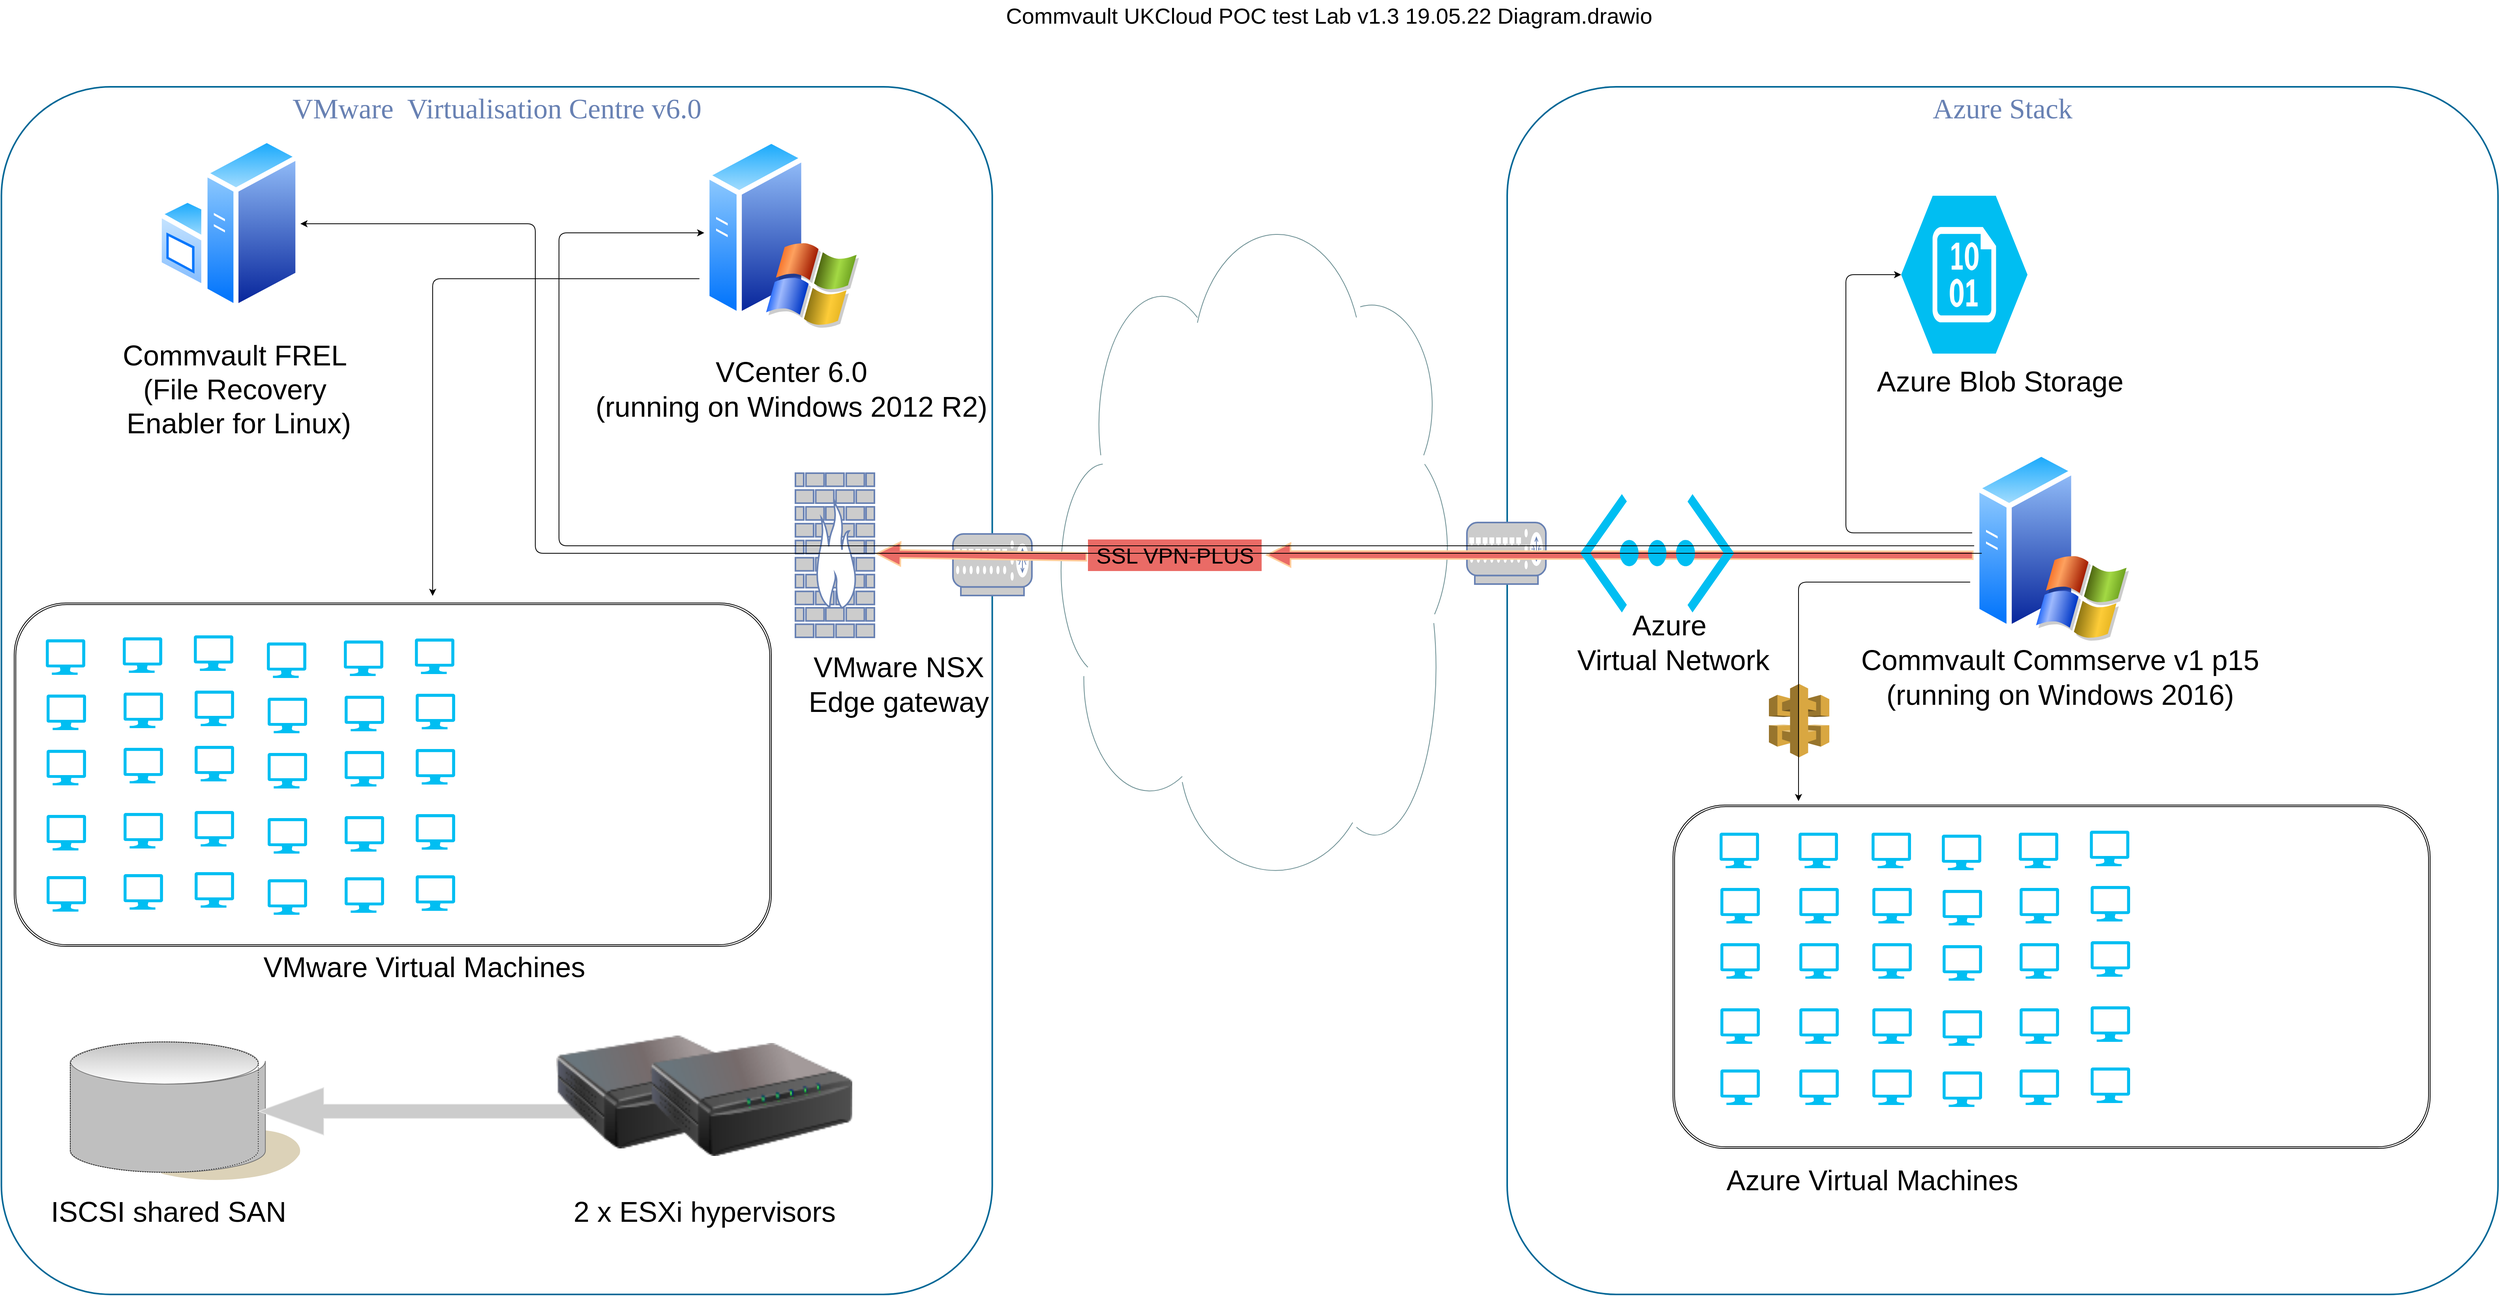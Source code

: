 <mxfile version="10.6.7" type="github"><diagram name="Page-1" id="bfe91b75-5d2c-26a0-9c1d-138518896778"><mxGraphModel dx="3980" dy="2010" grid="1" gridSize="10" guides="1" tooltips="1" connect="1" arrows="1" fold="1" page="1" pageScale="1" pageWidth="1100" pageHeight="850" background="#ffffff" math="0" shadow="0"><root><mxCell id="0"/><mxCell id="1" parent="0"/><mxCell id="DBTJwX6ibz4PtxUJpLTl-220" style="vsdxID=219;fillColor=none;gradientColor=none;strokeColor=none;labelBackgroundColor=none;rounded=0;html=1;whiteSpace=wrap;" vertex="1" parent="1"><mxGeometry x="1436" y="332" width="494" height="817" as="geometry"/></mxCell><mxCell id="DBTJwX6ibz4PtxUJpLTl-221" style="vsdxID=221;fillColor=#FFFFFF;gradientColor=none;shape=stencil(vVHLDsIgEPwajiQI6RfU+h8bu22JCGRB2/69kG1iazx58DazM/vIjjBtmiCi0CplCjecbZ8nYc5Ca+snJJsLEqYTph0C4Ujh4XvmEaqzont41gkL96naodXKrGF6YSfQtUi0OXXDVlqPfJNP6usotUhYbJIUMmQb/GGrAxpRljVycDBuc1hKM2LclX8/7H9nFfB+82Cd45T2+mcspcSRmu4F);strokeColor=none;strokeWidth=0;labelBackgroundColor=none;rounded=0;html=1;whiteSpace=wrap;" vertex="1" parent="DBTJwX6ibz4PtxUJpLTl-220"><mxGeometry x="167.864" width="211.029" height="324.562" as="geometry"/></mxCell><mxCell id="DBTJwX6ibz4PtxUJpLTl-222" style="vsdxID=222;fillColor=#FFFFFF;gradientColor=none;shape=stencil(vVHLDsIgEPwajiQI6RfU+h8bu22JCGRB2/69kG1iazx58DazM/vIjjBtmiCi0CplCjecbZ8nYc5Ca+snJJsLEqYTph0C4Ujh4XvmEaqzont41gkL96naodXKrGF6YSfQtUi0OXXDVlqPfJNP6usotUhYbJIUMmQb/GGrAxpRljVycDBuc1hKM2LclX8/7H9nFfB+82Cd45T2+mcspcSRmu4F);strokeColor=none;strokeWidth=0;labelBackgroundColor=none;rounded=0;html=1;whiteSpace=wrap;" vertex="1" parent="DBTJwX6ibz4PtxUJpLTl-220"><mxGeometry x="47.961" y="89.534" width="158.272" height="324.562" as="geometry"/></mxCell><mxCell id="DBTJwX6ibz4PtxUJpLTl-223" style="vsdxID=223;fillColor=#FFFFFF;gradientColor=none;shape=stencil(vVHLDsIgEPwajiQI6RfU+h8bu22JCGRB2/69kG1iazx58DazM/vIjjBtmiCi0CplCjecbZ8nYc5Ca+snJJsLEqYTph0C4Ujh4XvmEaqzont41gkL96naodXKrGF6YSfQtUi0OXXDVlqPfJNP6usotUhYbJIUMmQb/GGrAxpRljVycDBuc1hKM2LclX8/7H9nFfB+82Cd45T2+mcspcSRmu4F);strokeColor=none;strokeWidth=0;labelBackgroundColor=none;rounded=0;html=1;whiteSpace=wrap;" vertex="1" parent="DBTJwX6ibz4PtxUJpLTl-220"><mxGeometry y="290.986" width="105.515" height="257.411" as="geometry"/></mxCell><mxCell id="DBTJwX6ibz4PtxUJpLTl-224" style="vsdxID=224;fillColor=#FFFFFF;gradientColor=none;shape=stencil(vVHLDsIgEPwajiQI6RfU+h8bu22JCGRB2/69kG1iazx58DazM/vIjjBtmiCi0CplCjecbZ8nYc5Ca+snJJsLEqYTph0C4Ujh4XvmEaqzont41gkL96naodXKrGF6YSfQtUi0OXXDVlqPfJNP6usotUhYbJIUMmQb/GGrAxpRljVycDBuc1hKM2LclX8/7H9nFfB+82Cd45T2+mcspcSRmu4F);strokeColor=none;strokeWidth=0;labelBackgroundColor=none;rounded=0;html=1;whiteSpace=wrap;" vertex="1" parent="DBTJwX6ibz4PtxUJpLTl-220"><mxGeometry x="33.573" y="414.096" width="163.068" height="279.795" as="geometry"/></mxCell><mxCell id="DBTJwX6ibz4PtxUJpLTl-225" style="vsdxID=225;fillColor=#FFFFFF;gradientColor=none;shape=stencil(vVHLDsIgEPwajiQI6RfU+h8bu22JCGRB2/69kG1iazx58DazM/vIjjBtmiCi0CplCjecbZ8nYc5Ca+snJJsLEqYTph0C4Ujh4XvmEaqzont41gkL96naodXKrGF6YSfQtUi0OXXDVlqPfJNP6usotUhYbJIUMmQb/GGrAxpRljVycDBuc1hKM2LclX8/7H9nFfB+82Cd45T2+mcspcSRmu4F);strokeColor=none;strokeWidth=0;labelBackgroundColor=none;rounded=0;html=1;whiteSpace=wrap;" vertex="1" parent="DBTJwX6ibz4PtxUJpLTl-220"><mxGeometry x="153.476" y="458.863" width="244.602" height="335.753" as="geometry"/></mxCell><mxCell id="DBTJwX6ibz4PtxUJpLTl-226" style="vsdxID=227;fillColor=#FFFFFF;gradientColor=none;shape=stencil(vVHLDsIgEPwajiQI6RfU+h8bu22JCGRB2/69kG1iazx58DazM/vIjjBtmiCi0CplCjecbZ8nYc5Ca+snJJsLEqYTph0C4Ujh4XvmEaqzont41gkL96naodXKrGF6YSfQtUi0OXXDVlqPfJNP6usotUhYbJIUMmQb/GGrAxpRljVycDBuc1hKM2LclX8/7H9nFfB+82Cd45T2+mcspcSRmu4F);strokeColor=none;strokeWidth=0;labelBackgroundColor=none;rounded=0;html=1;whiteSpace=wrap;" vertex="1" parent="DBTJwX6ibz4PtxUJpLTl-220"><mxGeometry x="311.748" y="100.726" width="153.476" height="257.411" as="geometry"/></mxCell><mxCell id="DBTJwX6ibz4PtxUJpLTl-227" style="vsdxID=228;fillColor=#FFFFFF;gradientColor=none;shape=stencil(vVHLDsIgEPwajiQI6RfU+h8bu22JCGRB2/69kG1iazx58DazM/vIjjBtmiCi0CplCjecbZ8nYc5Ca+snJJsLEqYTph0C4Ujh4XvmEaqzont41gkL96naodXKrGF6YSfQtUi0OXXDVlqPfJNP6usotUhYbJIUMmQb/GGrAxpRljVycDBuc1hKM2LclX8/7H9nFfB+82Cd45T2+mcspcSRmu4F);strokeColor=none;strokeWidth=0;labelBackgroundColor=none;rounded=0;html=1;whiteSpace=wrap;" vertex="1" parent="DBTJwX6ibz4PtxUJpLTl-220"><mxGeometry x="335.728" y="268.603" width="153.476" height="257.411" as="geometry"/></mxCell><mxCell id="DBTJwX6ibz4PtxUJpLTl-228" style="vsdxID=229;fillColor=#FFFFFF;gradientColor=none;shape=stencil(vVHLDsIgEPwajiQI6RfU+h8bu22JCGRB2/69kG1iazx58DazM/vIjjBtmiCi0CplCjecbZ8nYc5Ca+snJJsLEqYTph0C4Ujh4XvmEaqzont41gkL96naodXKrGF6YSfQtUi0OXXDVlqPfJNP6usotUhYbJIUMmQb/GGrAxpRljVycDBuc1hKM2LclX8/7H9nFfB+82Cd45T2+mcspcSRmu4F);strokeColor=none;strokeWidth=0;labelBackgroundColor=none;rounded=0;html=1;whiteSpace=wrap;" vertex="1" parent="DBTJwX6ibz4PtxUJpLTl-220"><mxGeometry x="321.34" y="324.562" width="153.476" height="425.288" as="geometry"/></mxCell><mxCell id="DBTJwX6ibz4PtxUJpLTl-229" value="" style="verticalAlign=middle;align=center;vsdxID=230;fillColor=#FFFFFF;gradientColor=none;shape=stencil(vVHLDsIgEPwajiQI6RfU+h8bu22JCGRB2/69kG1iazx58DazM/vIjjBtmiCi0CplCjecbZ8nYc5Ca+snJJsLEqYTph0C4Ujh4XvmEaqzont41gkL96naodXKrGF6YSfQtUi0OXXDVlqPfJNP6usotUhYbJIUMmQb/GGrAxpRljVycDBuc1hKM2LclX8/7H9nFfB+82Cd45T2+mcspcSRmu4F);strokeColor=none;strokeWidth=0;labelBackgroundColor=none;rounded=0;html=1;whiteSpace=wrap;" vertex="1" parent="DBTJwX6ibz4PtxUJpLTl-220"><mxGeometry x="86.33" y="190.26" width="316.544" height="425.288" as="geometry"/></mxCell><mxCell id="DBTJwX6ibz4PtxUJpLTl-230" style="vsdxID=231;fillColor=#FFFFFF;gradientColor=none;shape=stencil(hVFLDsIgED0NSwhCSuq66j2IpS0RoRnQ1tsLIrGtJu7ezPuQeSDe+EGOCjHqA7iLmnQbBsQPiDFtBwU6RIT4EfGmc6B6cDfb5nmUSZnQ1d1Twpx9FSW8Ti5GH3mzo/Q1n7LcaLuQF7KIRUWEWMolnCMLJZ2RmmcDbOJL4iZvT2rx5rGctcfgggza2ZXaSOgVjm/hzsh+RflJqfFr/fOYv7dH8Omt08bk2pf8tue4yn/Ej08=);strokeColor=none;strokeWidth=0;labelBackgroundColor=none;rounded=0;html=1;whiteSpace=wrap;" vertex="1" parent="DBTJwX6ibz4PtxUJpLTl-220"><mxGeometry x="172.66" width="201.437" height="156.685" as="geometry"/></mxCell><mxCell id="DBTJwX6ibz4PtxUJpLTl-231" style="vsdxID=232;fillColor=none;gradientColor=none;shape=stencil(ZVDbDoIwDP2aPY6MFRN5Rv2PRQosIiPdFPx7N7uo6NvpubTbEdD4wcwotPKB3AUX24ZBwEFobacByYaIBBwFNJ0j7Mndppbn2SRnQld3TxtWzpVKpYxWD55rKOr6xZzYbugcVcr2nS72wAHKibKCoqyYy67tyveJVZrVekkumGDdtPGOhnqU8ZjsRtNvJL8gzn90fl4En69xK9/abw2R4grh+AQ=);strokeColor=#6c8f93;labelBackgroundColor=none;rounded=0;html=1;whiteSpace=wrap;" vertex="1" parent="DBTJwX6ibz4PtxUJpLTl-220"><mxGeometry x="172.66" width="201.437" height="111.918" as="geometry"/></mxCell><mxCell id="DBTJwX6ibz4PtxUJpLTl-232" style="vsdxID=233;fillColor=#FFFFFF;gradientColor=none;shape=stencil(jVHLEsIgEPsajjAUUHuv9T8YS1tGhM6Ctv69ID5a68HbkmyS2YB45Xs5KMSoD+BOatRN6BHfI8a07RXoECfEa8Sr1oHqwF1sk9+DTJtpOrtrcpiybiuIEEnF6C0jJSW78oEcssBoOxMUlC7WC05EMV+XcIwsrP1hFfD2JOVmafoKmbCctMfgggza2cw+OSOhUzjG4dbIbkH5UalhBf+8548C4vCpr9XG5Pbn/HfdEcpfxes7);strokeColor=none;strokeWidth=0;labelBackgroundColor=none;rounded=0;html=1;whiteSpace=wrap;" vertex="1" parent="DBTJwX6ibz4PtxUJpLTl-220"><mxGeometry x="47.961" y="78.342" width="124.699" height="201.452" as="geometry"/></mxCell><mxCell id="DBTJwX6ibz4PtxUJpLTl-233" style="vsdxID=234;fillColor=none;gradientColor=none;shape=stencil(ZVDbEoIgEP0aHmEQqHw3/Q8mUZlMnIXS/j5occp6O3suu3CIrPygZ0ME9wHc1Sy2DQORZyKEnQYDNkREZE1k1TkwPbj71OI86+RM6OYeacOKuYLzlBH8mWfJVPFmGrRruEQVsv2omFIYgJwoOTuVSG07WXnYL92OrFSv1lNwQQfrJlSzNmroDY3naDfqfif5xZj5j84PjODzOezlW/stIlJYoqxf);strokeColor=#6c8f93;labelBackgroundColor=none;rounded=0;html=1;whiteSpace=wrap;" vertex="1" parent="DBTJwX6ibz4PtxUJpLTl-220"><mxGeometry x="47.961" y="78.342" width="124.699" height="201.452" as="geometry"/></mxCell><mxCell id="DBTJwX6ibz4PtxUJpLTl-234" style="vsdxID=235;fillColor=#FFFFFF;gradientColor=none;shape=stencil(hZHRDoMgDEW/hkcIg0Tds3P/QSYqGQNT2XR/P0hNhrpkb+Xe09u0EFlPgxo1EXwK4O96Nm0YiLwQIYwbNJgQKyIbIuvOg+7BP12L71ElMlUP/0oJC/YVJeMidQn+RkUwicIVeWtcxvM9znNWwS06cMyGlT6XrKhQWqET55u8qmSyWAmqFjNR8EEF410+j1sFvaZxHu2s6jfWNGs9HuSf2/zfPhbf03XGWrx87u9PHSX8Jtl8AA==);strokeColor=none;strokeWidth=0;labelBackgroundColor=none;rounded=0;html=1;whiteSpace=wrap;" vertex="1" parent="DBTJwX6ibz4PtxUJpLTl-220"><mxGeometry x="28.777" y="559.589" width="124.699" height="145.493" as="geometry"/></mxCell><mxCell id="DBTJwX6ibz4PtxUJpLTl-235" style="vsdxID=236;fillColor=none;gradientColor=none;shape=stencil(ZZDREoIgEEW/hkccghm0Z7P/2MlVmUychdL+PgimtN527z27C5ep2g0wI5PCebJXXEzrB6ZOTEozDUjGh4qphqm6s4Q92fvUpn6GSMbqZh9xw5rmRCFkHJLimYV3d04s0CU4lFldfmDK9LEsdJWkDB2E2O2rykLpTHBYjeNkPXhjp+09MQL1yMM93o3Q7yy3IM5/cn5hKL5fS6lsvd8YgpQiVM0L);strokeColor=#6c8f93;labelBackgroundColor=none;rounded=0;html=1;whiteSpace=wrap;" vertex="1" parent="DBTJwX6ibz4PtxUJpLTl-220"><mxGeometry x="28.777" y="559.589" width="124.699" height="145.493" as="geometry"/></mxCell><mxCell id="DBTJwX6ibz4PtxUJpLTl-236" style="vsdxID=237;fillColor=#FFFFFF;gradientColor=none;shape=stencil(hZFBDsIgEEVPwxJCQUld13oPYmlLRGgGtPX2UrGxVBN3w/9v/mQGxCvfy0EhRn0Ad1GjbkKP+BExpm2vQIdYIV4jXrUOVAfuZpv0HuRMztXV3eeEKfUVeyIOcxejj6QIQdhLOCXeaLviy5IUZcYXlK5xCefowYLvCE80bOOXRJqnkUK8bSwn7TG4IIN2NoONhE7hOAq3RnaZ5Uelhi/55y7/d4/F53CtNibdfe1vDx2l9Em8fgI=);strokeColor=none;strokeWidth=0;labelBackgroundColor=none;rounded=0;html=1;whiteSpace=wrap;" vertex="1" parent="DBTJwX6ibz4PtxUJpLTl-220"><mxGeometry x="378.893" y="89.534" width="91.126" height="190.26" as="geometry"/></mxCell><mxCell id="DBTJwX6ibz4PtxUJpLTl-237" style="vsdxID=238;fillColor=none;gradientColor=none;shape=stencil(ZZDRDsIgDEW/hkcIA7Psfc7/IK4bxDmWgm7+vWAxOn27vfe0hTLdBmsWYEqGiP4Cq+ujZfrIlHKzBXQxKaY7ptvBI4zob3NP9WIymdXV3/OEjfqaRlRN7lLyQU4l5as+EW7wnDJ84wehicaC17VQ5BRE7qeJqi4xN5sLHH000fl5B08GR+BpFR8mM+6isAIsf3Z5XBKfj9FNvrPfIySLDqi7Jw==);strokeColor=#6c8f93;labelBackgroundColor=none;rounded=0;html=1;whiteSpace=wrap;" vertex="1" parent="DBTJwX6ibz4PtxUJpLTl-220"><mxGeometry x="378.893" y="89.534" width="91.126" height="190.26" as="geometry"/></mxCell><mxCell id="DBTJwX6ibz4PtxUJpLTl-238" style="vsdxID=239;fillColor=#FFFFFF;gradientColor=none;shape=stencil(hVHdDoIgFH4aLmEIpXlt9h4sUVkk7kBJbx+EW1Jt3X3n+znsfCDe2FHMEjFqHZiLXFTnRsSPiDE1jRKUCwjxFvGmNyAHMLepS/MsojOiq7nHDT7laEww+kjTviS0fDGnZNZq2pgPlLA6CxSUbu0CzkEDn4sUVnfFSZWY1VHuSF1kC9eEx8Iri8E44ZSZMk0LGCQOT+FeiyGT7CLl/EX/vOXP4QG8K+uV1qnxrf5ZcaDS9/D2CQ==);strokeColor=none;strokeWidth=0;labelBackgroundColor=none;rounded=0;html=1;whiteSpace=wrap;" vertex="1" parent="DBTJwX6ibz4PtxUJpLTl-220"><mxGeometry x="402.874" y="290.986" width="86.33" height="190.26" as="geometry"/></mxCell><mxCell id="DBTJwX6ibz4PtxUJpLTl-239" style="vsdxID=240;fillColor=none;gradientColor=none;shape=stencil(ZVDbDoIwDP2aPY7MVQPviP/RyIBFZKQbgn/vZpco+nZubbcjoPYDzkZo5QO5m1ltGwYBZ6G1nQZDNkQkoBFQd45MT26ZWuYzpmRCd/dIGzaeO0JRQZrS6snKQak3v3Ac6Ro9ynFdnThMOV1CUbKSE2q3LLNN4ma9JBcwWDftvBGpNzKekd2I/c7yqzHzn5wfFsHnU9zHt/dbQJS4PGhe);strokeColor=#6c8f93;labelBackgroundColor=none;rounded=0;html=1;whiteSpace=wrap;" vertex="1" parent="DBTJwX6ibz4PtxUJpLTl-220"><mxGeometry x="460.427" y="290.986" width="28.777" height="190.26" as="geometry"/></mxCell><mxCell id="DBTJwX6ibz4PtxUJpLTl-240" style="vsdxID=241;fillColor=#FFFFFF;gradientColor=none;shape=stencil(jVFLDsIgED0NyxIyxCLrqvcglrZEhGaKtt5eKiQWdeHu8T4zmQfhzTSoURNgU0B/0bNpw0D4gQAYN2g0ISLCj4Q3nUfdo7+5Nr1HtTpXdPX3dcKScsAp7NcUsEdmGJXixZxSwBq3CbDCLGsKhVnhOaqYzaKmAlIAc0JIyjKVTVJQ2BVT846lUouZKvRBBeNdoVmFva7itqqzqi+kadZ6/KJ/HvPH9RG8u+uMtan6rf7ZdaTSP/HjEw==);strokeColor=none;strokeWidth=0;labelBackgroundColor=none;rounded=0;html=1;whiteSpace=wrap;" vertex="1" parent="DBTJwX6ibz4PtxUJpLTl-220"><mxGeometry x="374.097" y="492.438" width="100.718" height="268.603" as="geometry"/></mxCell><mxCell id="DBTJwX6ibz4PtxUJpLTl-241" style="vsdxID=242;fillColor=none;gradientColor=none;shape=stencil(ZVBLDoMgED0NSwiBVOLa2ntM6qikVsyA1d6+UEha292b95mBx3TjR1iQKekDuRtutgsj02emlJ1HJBsiYrpluukd4UBunbs8L5CcCd3dI23Yc06mhJLPPNWVUObNXLIZ6BpVKmZTCaNygErC1EIWqphqI9TpsLXc2Dns1nNyAYJ180GbgAbk8RrvJxgOkt8Qlz+6vC+Cz89yKd/abwuRyg3q9gU=);strokeColor=#6c8f93;labelBackgroundColor=none;rounded=0;html=1;whiteSpace=wrap;" vertex="1" parent="DBTJwX6ibz4PtxUJpLTl-220"><mxGeometry x="374.097" y="492.438" width="100.718" height="268.603" as="geometry"/></mxCell><mxCell id="DBTJwX6ibz4PtxUJpLTl-242" style="vsdxID=243;fillColor=#FFFFFF;gradientColor=none;shape=stencil(hVHbDsIgDP0aHiEMMrM9T/0P4thGRFgKuvn3gkxl08S3055L0xbxxg1ilIhR58Ge5aRaPyC+R4wpM0hQPiDED4g3nQXZg72aNtWjiMqILvYWE+bkKyiNHkbvqS4LUlfPzjHJtTKZvC5JxVYGmosFnAID22x4hTNCF/ci2RWk5Ku8t2nGYlYOg/XCK2vyaVQL6CUO03CnRb+i3CTl+NX+uczf3QP43K1TWqez5/z2zqGVfsQPDw==);strokeColor=none;strokeWidth=0;labelBackgroundColor=none;rounded=0;html=1;whiteSpace=wrap;" vertex="1" parent="DBTJwX6ibz4PtxUJpLTl-220"><mxGeometry y="290.986" width="52.757" height="257.411" as="geometry"/></mxCell><mxCell id="DBTJwX6ibz4PtxUJpLTl-243" style="vsdxID=244;fillColor=none;gradientColor=none;shape=stencil(ZVBBEoMgDHwNRxwM1g9Y+49MRWVqxQlY7e8LE8dqe9vdbLKwQle+x8kIUD6Qe5jFNqEX+ioA7NgbsiEioWuhq9aR6cjNY8N8wuRM6Ole6cLKe7lSaQfUmzmzG1uR7nFCu7XIdMlu2uwXyBSwtLnKIoP8dHKPWCWu1ktyAYN14zFQDUidkTFQtgN2p5FfjJn+5O2JEXy/xq0cZ781RIkr1PUH);strokeColor=#6c8f93;labelBackgroundColor=none;rounded=0;html=1;whiteSpace=wrap;" vertex="1" parent="DBTJwX6ibz4PtxUJpLTl-220"><mxGeometry y="290.986" width="52.757" height="257.411" as="geometry"/></mxCell><mxCell id="DBTJwX6ibz4PtxUJpLTl-244" style="vsdxID=245;fillColor=#FFFFFF;gradientColor=none;shape=stencil(hVHbDsIgDP0aHiEMtun71P8gjm1EhKWgm38vCMZtmvjW03Np2iLeuEGMEjHqPNiLnFTrB8QPiDFlBgnKhwrxI+JNZ0H2YG+mTXgUURmrq73HhDn5qpJULLoYfaQOfaFTEmtlFmK6EjJOduVSLOAcWHgn16TgyQDZUdCcMG9w5qs9qYuswGJWDoP1witrVvO1gF7iMA13WvQryk1Sjl/tn8v82TwUn5t1Sut08iW/vXFopf/w4xM=);strokeColor=none;strokeWidth=0;labelBackgroundColor=none;rounded=0;html=1;whiteSpace=wrap;" vertex="1" parent="DBTJwX6ibz4PtxUJpLTl-220"><mxGeometry x="153.476" y="649.123" width="215.825" height="156.685" as="geometry"/></mxCell><mxCell id="DBTJwX6ibz4PtxUJpLTl-245" style="vsdxID=246;fillColor=none;gradientColor=none;shape=stencil(ZZBdEoIwDIRP08cy/RE9AOI9MhKgI1ImLYK3t51WBX1Ldr8k7TJduR4mZEo4T/aGi2l8z/SZKWXGHsn4UDFdM121lrAjO49N6ieIZKzu9hE3rGlOxAklntvukkCga3Aog+WxkDrBlGmp5UfLlBT7hYeyOL0JDqtxnKwHb+y4Oz8AdcjDQd4O0O0styBOf3J+Yii+H0uZbL3fEIKUAtT1Cw==);strokeColor=#6c8f93;labelBackgroundColor=none;rounded=0;html=1;whiteSpace=wrap;" vertex="1" parent="DBTJwX6ibz4PtxUJpLTl-220"><mxGeometry x="153.476" y="693.89" width="215.825" height="111.918" as="geometry"/></mxCell><mxCell id="7c3789c024ecab99-78" value="&lt;font style=&quot;font-size: 36px&quot;&gt;VMware&amp;nbsp; Virtualisation Centre v6.0&lt;/font&gt;" style="rounded=1;whiteSpace=wrap;html=1;shadow=0;comic=0;strokeColor=#036897;strokeWidth=2;fillColor=none;fontFamily=Verdana;fontSize=28;fontColor=#6881B3;align=center;arcSize=11;verticalAlign=top;" parent="1" vertex="1"><mxGeometry x="93.786" y="145" width="1255" height="1530" as="geometry"/></mxCell><mxCell id="FlBXMyWdOiOP7qMQ7Jjb-36" value="" style="shape=ext;double=1;rounded=1;whiteSpace=wrap;html=1;" parent="1" vertex="1"><mxGeometry x="2211" y="1055" width="959" height="435" as="geometry"/></mxCell><mxCell id="7c3789c024ecab99-8" value="" style="fontColor=#0066CC;verticalAlign=top;verticalLabelPosition=bottom;labelPosition=center;align=center;html=1;fillColor=#CCCCCC;strokeColor=#6881B3;gradientColor=none;gradientDirection=north;strokeWidth=2;shape=mxgraph.networks.firewall;rounded=0;shadow=0;comic=0;" parent="1" vertex="1"><mxGeometry x="1099.5" y="634.5" width="100" height="208" as="geometry"/></mxCell><mxCell id="7c3789c024ecab99-10" value="" style="fontColor=#0066CC;verticalAlign=top;verticalLabelPosition=bottom;labelPosition=center;align=center;html=1;fillColor=#CCCCCC;strokeColor=#6881B3;gradientColor=none;gradientDirection=north;strokeWidth=2;shape=mxgraph.networks.router;rounded=0;shadow=0;comic=0;" parent="1" vertex="1"><mxGeometry x="1299" y="711.5" width="100" height="78" as="geometry"/></mxCell><mxCell id="FlBXMyWdOiOP7qMQ7Jjb-13" value="&lt;font style=&quot;font-size: 36px&quot;&gt;Azure Stack&lt;/font&gt;" style="rounded=1;whiteSpace=wrap;html=1;shadow=0;comic=0;strokeColor=#036897;strokeWidth=2;fillColor=none;fontFamily=Verdana;fontSize=28;fontColor=#6881B3;align=center;arcSize=11;verticalAlign=top;" parent="1" vertex="1"><mxGeometry x="2001" y="145" width="1255" height="1530" as="geometry"/></mxCell><mxCell id="FlBXMyWdOiOP7qMQ7Jjb-41" value="&lt;font style=&quot;font-size: 36px&quot;&gt;Azure Virtual Machines&lt;br&gt;&lt;/font&gt;" style="text;html=1;resizable=0;autosize=1;align=center;verticalAlign=middle;points=[];fillColor=none;strokeColor=none;rounded=0;fontSize=28;" parent="1" vertex="1"><mxGeometry x="2267.5" y="1510" width="390" height="40" as="geometry"/></mxCell><mxCell id="FlBXMyWdOiOP7qMQ7Jjb-43" value="" style="group" parent="1" vertex="1" connectable="0"><mxGeometry x="2370" y="1090" width="51" height="345" as="geometry"/></mxCell><mxCell id="FlBXMyWdOiOP7qMQ7Jjb-44" value="" style="verticalLabelPosition=bottom;html=1;verticalAlign=top;align=center;strokeColor=none;fillColor=#00BEF2;shape=mxgraph.azure.computer;pointerEvents=1;" parent="FlBXMyWdOiOP7qMQ7Jjb-43" vertex="1"><mxGeometry width="50" height="45" as="geometry"/></mxCell><mxCell id="FlBXMyWdOiOP7qMQ7Jjb-45" value="" style="verticalLabelPosition=bottom;html=1;verticalAlign=top;align=center;strokeColor=none;fillColor=#00BEF2;shape=mxgraph.azure.computer;pointerEvents=1;" parent="FlBXMyWdOiOP7qMQ7Jjb-43" vertex="1"><mxGeometry x="1" y="300" width="50" height="45" as="geometry"/></mxCell><mxCell id="FlBXMyWdOiOP7qMQ7Jjb-46" value="" style="verticalLabelPosition=bottom;html=1;verticalAlign=top;align=center;strokeColor=none;fillColor=#00BEF2;shape=mxgraph.azure.computer;pointerEvents=1;" parent="FlBXMyWdOiOP7qMQ7Jjb-43" vertex="1"><mxGeometry x="1" y="222.5" width="50" height="45" as="geometry"/></mxCell><mxCell id="FlBXMyWdOiOP7qMQ7Jjb-47" value="" style="verticalLabelPosition=bottom;html=1;verticalAlign=top;align=center;strokeColor=none;fillColor=#00BEF2;shape=mxgraph.azure.computer;pointerEvents=1;" parent="FlBXMyWdOiOP7qMQ7Jjb-43" vertex="1"><mxGeometry x="1" y="140" width="50" height="45" as="geometry"/></mxCell><mxCell id="FlBXMyWdOiOP7qMQ7Jjb-48" value="" style="verticalLabelPosition=bottom;html=1;verticalAlign=top;align=center;strokeColor=none;fillColor=#00BEF2;shape=mxgraph.azure.computer;pointerEvents=1;" parent="FlBXMyWdOiOP7qMQ7Jjb-43" vertex="1"><mxGeometry x="1" y="70" width="50" height="45" as="geometry"/></mxCell><mxCell id="FlBXMyWdOiOP7qMQ7Jjb-49" value="" style="group" parent="1" vertex="1" connectable="0"><mxGeometry x="2462.5" y="1090" width="51" height="345" as="geometry"/></mxCell><mxCell id="FlBXMyWdOiOP7qMQ7Jjb-50" value="" style="verticalLabelPosition=bottom;html=1;verticalAlign=top;align=center;strokeColor=none;fillColor=#00BEF2;shape=mxgraph.azure.computer;pointerEvents=1;" parent="FlBXMyWdOiOP7qMQ7Jjb-49" vertex="1"><mxGeometry width="50" height="45" as="geometry"/></mxCell><mxCell id="FlBXMyWdOiOP7qMQ7Jjb-51" value="" style="verticalLabelPosition=bottom;html=1;verticalAlign=top;align=center;strokeColor=none;fillColor=#00BEF2;shape=mxgraph.azure.computer;pointerEvents=1;" parent="FlBXMyWdOiOP7qMQ7Jjb-49" vertex="1"><mxGeometry x="1" y="300" width="50" height="45" as="geometry"/></mxCell><mxCell id="FlBXMyWdOiOP7qMQ7Jjb-52" value="" style="verticalLabelPosition=bottom;html=1;verticalAlign=top;align=center;strokeColor=none;fillColor=#00BEF2;shape=mxgraph.azure.computer;pointerEvents=1;" parent="FlBXMyWdOiOP7qMQ7Jjb-49" vertex="1"><mxGeometry x="1" y="222.5" width="50" height="45" as="geometry"/></mxCell><mxCell id="FlBXMyWdOiOP7qMQ7Jjb-53" value="" style="verticalLabelPosition=bottom;html=1;verticalAlign=top;align=center;strokeColor=none;fillColor=#00BEF2;shape=mxgraph.azure.computer;pointerEvents=1;" parent="FlBXMyWdOiOP7qMQ7Jjb-49" vertex="1"><mxGeometry x="1" y="140" width="50" height="45" as="geometry"/></mxCell><mxCell id="FlBXMyWdOiOP7qMQ7Jjb-54" value="" style="verticalLabelPosition=bottom;html=1;verticalAlign=top;align=center;strokeColor=none;fillColor=#00BEF2;shape=mxgraph.azure.computer;pointerEvents=1;" parent="FlBXMyWdOiOP7qMQ7Jjb-49" vertex="1"><mxGeometry x="1" y="70" width="50" height="45" as="geometry"/></mxCell><mxCell id="FlBXMyWdOiOP7qMQ7Jjb-67" value="&lt;font style=&quot;font-size: 36px&quot;&gt;VMware NSX &lt;br&gt;Edge gateway&lt;br&gt;&lt;/font&gt;" style="text;html=1;resizable=0;autosize=1;align=center;verticalAlign=middle;points=[];fillColor=none;strokeColor=none;rounded=0;fontSize=28;" parent="1" vertex="1"><mxGeometry x="1110" y="861.5" width="240" height="80" as="geometry"/></mxCell><mxCell id="FlBXMyWdOiOP7qMQ7Jjb-68" value="&lt;font style=&quot;font-size: 36px&quot;&gt;VCenter 6.0&lt;br&gt;(running on Windows 2012 R2)&lt;br&gt;&lt;/font&gt;" style="text;html=1;resizable=0;autosize=1;align=center;verticalAlign=middle;points=[];fillColor=none;strokeColor=none;rounded=0;fontSize=28;" parent="1" vertex="1"><mxGeometry x="839" y="487.5" width="510" height="80" as="geometry"/></mxCell><mxCell id="DBTJwX6ibz4PtxUJpLTl-72" value="" style="group" vertex="1" connectable="0" parent="1"><mxGeometry x="2460" y="283" width="330" height="254.5" as="geometry"/></mxCell><mxCell id="FlBXMyWdOiOP7qMQ7Jjb-16" value="" style="verticalLabelPosition=bottom;html=1;verticalAlign=top;align=center;strokeColor=none;fillColor=#00BEF2;shape=mxgraph.azure.storage_blob;" parent="DBTJwX6ibz4PtxUJpLTl-72" vertex="1"><mxGeometry x="40" width="160" height="200" as="geometry"/></mxCell><mxCell id="FlBXMyWdOiOP7qMQ7Jjb-27" value="&lt;font style=&quot;font-size: 36px&quot;&gt;Azure Blob Storage&lt;br&gt;&lt;/font&gt;" style="text;html=1;resizable=0;autosize=1;align=center;verticalAlign=middle;points=[];fillColor=none;strokeColor=none;rounded=0;fontSize=28;" parent="DBTJwX6ibz4PtxUJpLTl-72" vertex="1"><mxGeometry y="214.5" width="330" height="40" as="geometry"/></mxCell><mxCell id="DBTJwX6ibz4PtxUJpLTl-73" value="" style="group" vertex="1" connectable="0" parent="1"><mxGeometry x="2439.5" y="752" width="521" height="181" as="geometry"/></mxCell><mxCell id="FlBXMyWdOiOP7qMQ7Jjb-26" value="&lt;font style=&quot;font-size: 36px&quot;&gt;Commvault Commserve v1 p15&lt;br&gt;(running on Windows 2016)&lt;br&gt;&lt;/font&gt;" style="text;html=1;resizable=0;autosize=1;align=center;verticalAlign=middle;points=[];fillColor=none;strokeColor=none;rounded=0;fontSize=28;" parent="DBTJwX6ibz4PtxUJpLTl-73" vertex="1"><mxGeometry x="1" y="101" width="520" height="80" as="geometry"/></mxCell><mxCell id="DBTJwX6ibz4PtxUJpLTl-76" value="" style="shape=ext;double=1;rounded=1;whiteSpace=wrap;html=1;" vertex="1" parent="1"><mxGeometry x="110" y="799" width="959" height="435" as="geometry"/></mxCell><mxCell id="DBTJwX6ibz4PtxUJpLTl-111" value="" style="group" vertex="1" connectable="0" parent="1"><mxGeometry x="2270" y="1090" width="51" height="345" as="geometry"/></mxCell><mxCell id="FlBXMyWdOiOP7qMQ7Jjb-42" value="" style="group" parent="DBTJwX6ibz4PtxUJpLTl-111" vertex="1" connectable="0"><mxGeometry width="51" height="345" as="geometry"/></mxCell><mxCell id="FlBXMyWdOiOP7qMQ7Jjb-28" value="" style="verticalLabelPosition=bottom;html=1;verticalAlign=top;align=center;strokeColor=none;fillColor=#00BEF2;shape=mxgraph.azure.computer;pointerEvents=1;" parent="FlBXMyWdOiOP7qMQ7Jjb-42" vertex="1"><mxGeometry width="50" height="45" as="geometry"/></mxCell><mxCell id="FlBXMyWdOiOP7qMQ7Jjb-30" value="" style="verticalLabelPosition=bottom;html=1;verticalAlign=top;align=center;strokeColor=none;fillColor=#00BEF2;shape=mxgraph.azure.computer;pointerEvents=1;" parent="FlBXMyWdOiOP7qMQ7Jjb-42" vertex="1"><mxGeometry x="1" y="300" width="50" height="45" as="geometry"/></mxCell><mxCell id="FlBXMyWdOiOP7qMQ7Jjb-32" value="" style="verticalLabelPosition=bottom;html=1;verticalAlign=top;align=center;strokeColor=none;fillColor=#00BEF2;shape=mxgraph.azure.computer;pointerEvents=1;" parent="FlBXMyWdOiOP7qMQ7Jjb-42" vertex="1"><mxGeometry x="1" y="222.5" width="50" height="45" as="geometry"/></mxCell><mxCell id="FlBXMyWdOiOP7qMQ7Jjb-33" value="" style="verticalLabelPosition=bottom;html=1;verticalAlign=top;align=center;strokeColor=none;fillColor=#00BEF2;shape=mxgraph.azure.computer;pointerEvents=1;" parent="FlBXMyWdOiOP7qMQ7Jjb-42" vertex="1"><mxGeometry x="1" y="140" width="50" height="45" as="geometry"/></mxCell><mxCell id="FlBXMyWdOiOP7qMQ7Jjb-34" value="" style="verticalLabelPosition=bottom;html=1;verticalAlign=top;align=center;strokeColor=none;fillColor=#00BEF2;shape=mxgraph.azure.computer;pointerEvents=1;" parent="FlBXMyWdOiOP7qMQ7Jjb-42" vertex="1"><mxGeometry x="1" y="70" width="50" height="45" as="geometry"/></mxCell><mxCell id="DBTJwX6ibz4PtxUJpLTl-140" value="" style="group" vertex="1" connectable="0" parent="1"><mxGeometry x="430" y="844" width="238.5" height="350" as="geometry"/></mxCell><mxCell id="DBTJwX6ibz4PtxUJpLTl-121" value="" style="group" vertex="1" connectable="0" parent="DBTJwX6ibz4PtxUJpLTl-140"><mxGeometry y="5" width="51" height="345" as="geometry"/></mxCell><mxCell id="DBTJwX6ibz4PtxUJpLTl-122" value="" style="verticalLabelPosition=bottom;html=1;verticalAlign=top;align=center;strokeColor=none;fillColor=#00BEF2;shape=mxgraph.azure.computer;pointerEvents=1;" vertex="1" parent="DBTJwX6ibz4PtxUJpLTl-121"><mxGeometry width="50" height="45" as="geometry"/></mxCell><mxCell id="DBTJwX6ibz4PtxUJpLTl-123" value="" style="verticalLabelPosition=bottom;html=1;verticalAlign=top;align=center;strokeColor=none;fillColor=#00BEF2;shape=mxgraph.azure.computer;pointerEvents=1;" vertex="1" parent="DBTJwX6ibz4PtxUJpLTl-121"><mxGeometry x="1" y="300" width="50" height="45" as="geometry"/></mxCell><mxCell id="DBTJwX6ibz4PtxUJpLTl-124" value="" style="verticalLabelPosition=bottom;html=1;verticalAlign=top;align=center;strokeColor=none;fillColor=#00BEF2;shape=mxgraph.azure.computer;pointerEvents=1;" vertex="1" parent="DBTJwX6ibz4PtxUJpLTl-121"><mxGeometry x="1" y="222.5" width="50" height="45" as="geometry"/></mxCell><mxCell id="DBTJwX6ibz4PtxUJpLTl-125" value="" style="verticalLabelPosition=bottom;html=1;verticalAlign=top;align=center;strokeColor=none;fillColor=#00BEF2;shape=mxgraph.azure.computer;pointerEvents=1;" vertex="1" parent="DBTJwX6ibz4PtxUJpLTl-121"><mxGeometry x="1" y="140" width="50" height="45" as="geometry"/></mxCell><mxCell id="DBTJwX6ibz4PtxUJpLTl-126" value="" style="verticalLabelPosition=bottom;html=1;verticalAlign=top;align=center;strokeColor=none;fillColor=#00BEF2;shape=mxgraph.azure.computer;pointerEvents=1;" vertex="1" parent="DBTJwX6ibz4PtxUJpLTl-121"><mxGeometry x="1" y="70" width="50" height="45" as="geometry"/></mxCell><mxCell id="DBTJwX6ibz4PtxUJpLTl-127" value="" style="group" vertex="1" connectable="0" parent="DBTJwX6ibz4PtxUJpLTl-140"><mxGeometry x="97.5" y="2.5" width="51" height="345" as="geometry"/></mxCell><mxCell id="DBTJwX6ibz4PtxUJpLTl-128" value="" style="verticalLabelPosition=bottom;html=1;verticalAlign=top;align=center;strokeColor=none;fillColor=#00BEF2;shape=mxgraph.azure.computer;pointerEvents=1;" vertex="1" parent="DBTJwX6ibz4PtxUJpLTl-127"><mxGeometry width="50" height="45" as="geometry"/></mxCell><mxCell id="DBTJwX6ibz4PtxUJpLTl-129" value="" style="verticalLabelPosition=bottom;html=1;verticalAlign=top;align=center;strokeColor=none;fillColor=#00BEF2;shape=mxgraph.azure.computer;pointerEvents=1;" vertex="1" parent="DBTJwX6ibz4PtxUJpLTl-127"><mxGeometry x="1" y="300" width="50" height="45" as="geometry"/></mxCell><mxCell id="DBTJwX6ibz4PtxUJpLTl-130" value="" style="verticalLabelPosition=bottom;html=1;verticalAlign=top;align=center;strokeColor=none;fillColor=#00BEF2;shape=mxgraph.azure.computer;pointerEvents=1;" vertex="1" parent="DBTJwX6ibz4PtxUJpLTl-127"><mxGeometry x="1" y="222.5" width="50" height="45" as="geometry"/></mxCell><mxCell id="DBTJwX6ibz4PtxUJpLTl-131" value="" style="verticalLabelPosition=bottom;html=1;verticalAlign=top;align=center;strokeColor=none;fillColor=#00BEF2;shape=mxgraph.azure.computer;pointerEvents=1;" vertex="1" parent="DBTJwX6ibz4PtxUJpLTl-127"><mxGeometry x="1" y="140" width="50" height="45" as="geometry"/></mxCell><mxCell id="DBTJwX6ibz4PtxUJpLTl-132" value="" style="verticalLabelPosition=bottom;html=1;verticalAlign=top;align=center;strokeColor=none;fillColor=#00BEF2;shape=mxgraph.azure.computer;pointerEvents=1;" vertex="1" parent="DBTJwX6ibz4PtxUJpLTl-127"><mxGeometry x="1" y="70" width="50" height="45" as="geometry"/></mxCell><mxCell id="DBTJwX6ibz4PtxUJpLTl-133" value="" style="group" vertex="1" connectable="0" parent="DBTJwX6ibz4PtxUJpLTl-140"><mxGeometry x="187.5" width="51" height="345" as="geometry"/></mxCell><mxCell id="DBTJwX6ibz4PtxUJpLTl-134" value="" style="verticalLabelPosition=bottom;html=1;verticalAlign=top;align=center;strokeColor=none;fillColor=#00BEF2;shape=mxgraph.azure.computer;pointerEvents=1;" vertex="1" parent="DBTJwX6ibz4PtxUJpLTl-133"><mxGeometry width="50" height="45" as="geometry"/></mxCell><mxCell id="DBTJwX6ibz4PtxUJpLTl-135" value="" style="verticalLabelPosition=bottom;html=1;verticalAlign=top;align=center;strokeColor=none;fillColor=#00BEF2;shape=mxgraph.azure.computer;pointerEvents=1;" vertex="1" parent="DBTJwX6ibz4PtxUJpLTl-133"><mxGeometry x="1" y="300" width="50" height="45" as="geometry"/></mxCell><mxCell id="DBTJwX6ibz4PtxUJpLTl-136" value="" style="verticalLabelPosition=bottom;html=1;verticalAlign=top;align=center;strokeColor=none;fillColor=#00BEF2;shape=mxgraph.azure.computer;pointerEvents=1;" vertex="1" parent="DBTJwX6ibz4PtxUJpLTl-133"><mxGeometry x="1" y="222.5" width="50" height="45" as="geometry"/></mxCell><mxCell id="DBTJwX6ibz4PtxUJpLTl-137" value="" style="verticalLabelPosition=bottom;html=1;verticalAlign=top;align=center;strokeColor=none;fillColor=#00BEF2;shape=mxgraph.azure.computer;pointerEvents=1;" vertex="1" parent="DBTJwX6ibz4PtxUJpLTl-133"><mxGeometry x="1" y="140" width="50" height="45" as="geometry"/></mxCell><mxCell id="DBTJwX6ibz4PtxUJpLTl-138" value="" style="verticalLabelPosition=bottom;html=1;verticalAlign=top;align=center;strokeColor=none;fillColor=#00BEF2;shape=mxgraph.azure.computer;pointerEvents=1;" vertex="1" parent="DBTJwX6ibz4PtxUJpLTl-133"><mxGeometry x="1" y="70" width="50" height="45" as="geometry"/></mxCell><mxCell id="DBTJwX6ibz4PtxUJpLTl-141" value="" style="group" vertex="1" connectable="0" parent="1"><mxGeometry x="150" y="840" width="238.5" height="350" as="geometry"/></mxCell><mxCell id="DBTJwX6ibz4PtxUJpLTl-142" value="" style="group" vertex="1" connectable="0" parent="DBTJwX6ibz4PtxUJpLTl-141"><mxGeometry y="5" width="51" height="345" as="geometry"/></mxCell><mxCell id="DBTJwX6ibz4PtxUJpLTl-143" value="" style="verticalLabelPosition=bottom;html=1;verticalAlign=top;align=center;strokeColor=none;fillColor=#00BEF2;shape=mxgraph.azure.computer;pointerEvents=1;" vertex="1" parent="DBTJwX6ibz4PtxUJpLTl-142"><mxGeometry width="50" height="45" as="geometry"/></mxCell><mxCell id="DBTJwX6ibz4PtxUJpLTl-144" value="" style="verticalLabelPosition=bottom;html=1;verticalAlign=top;align=center;strokeColor=none;fillColor=#00BEF2;shape=mxgraph.azure.computer;pointerEvents=1;" vertex="1" parent="DBTJwX6ibz4PtxUJpLTl-142"><mxGeometry x="1" y="300" width="50" height="45" as="geometry"/></mxCell><mxCell id="DBTJwX6ibz4PtxUJpLTl-145" value="" style="verticalLabelPosition=bottom;html=1;verticalAlign=top;align=center;strokeColor=none;fillColor=#00BEF2;shape=mxgraph.azure.computer;pointerEvents=1;" vertex="1" parent="DBTJwX6ibz4PtxUJpLTl-142"><mxGeometry x="1" y="222.5" width="50" height="45" as="geometry"/></mxCell><mxCell id="DBTJwX6ibz4PtxUJpLTl-146" value="" style="verticalLabelPosition=bottom;html=1;verticalAlign=top;align=center;strokeColor=none;fillColor=#00BEF2;shape=mxgraph.azure.computer;pointerEvents=1;" vertex="1" parent="DBTJwX6ibz4PtxUJpLTl-142"><mxGeometry x="1" y="140" width="50" height="45" as="geometry"/></mxCell><mxCell id="DBTJwX6ibz4PtxUJpLTl-147" value="" style="verticalLabelPosition=bottom;html=1;verticalAlign=top;align=center;strokeColor=none;fillColor=#00BEF2;shape=mxgraph.azure.computer;pointerEvents=1;" vertex="1" parent="DBTJwX6ibz4PtxUJpLTl-142"><mxGeometry x="1" y="70" width="50" height="45" as="geometry"/></mxCell><mxCell id="DBTJwX6ibz4PtxUJpLTl-148" value="" style="group" vertex="1" connectable="0" parent="DBTJwX6ibz4PtxUJpLTl-141"><mxGeometry x="97.5" y="2.5" width="51" height="345" as="geometry"/></mxCell><mxCell id="DBTJwX6ibz4PtxUJpLTl-149" value="" style="verticalLabelPosition=bottom;html=1;verticalAlign=top;align=center;strokeColor=none;fillColor=#00BEF2;shape=mxgraph.azure.computer;pointerEvents=1;" vertex="1" parent="DBTJwX6ibz4PtxUJpLTl-148"><mxGeometry width="50" height="45" as="geometry"/></mxCell><mxCell id="DBTJwX6ibz4PtxUJpLTl-150" value="" style="verticalLabelPosition=bottom;html=1;verticalAlign=top;align=center;strokeColor=none;fillColor=#00BEF2;shape=mxgraph.azure.computer;pointerEvents=1;" vertex="1" parent="DBTJwX6ibz4PtxUJpLTl-148"><mxGeometry x="1" y="300" width="50" height="45" as="geometry"/></mxCell><mxCell id="DBTJwX6ibz4PtxUJpLTl-151" value="" style="verticalLabelPosition=bottom;html=1;verticalAlign=top;align=center;strokeColor=none;fillColor=#00BEF2;shape=mxgraph.azure.computer;pointerEvents=1;" vertex="1" parent="DBTJwX6ibz4PtxUJpLTl-148"><mxGeometry x="1" y="222.5" width="50" height="45" as="geometry"/></mxCell><mxCell id="DBTJwX6ibz4PtxUJpLTl-152" value="" style="verticalLabelPosition=bottom;html=1;verticalAlign=top;align=center;strokeColor=none;fillColor=#00BEF2;shape=mxgraph.azure.computer;pointerEvents=1;" vertex="1" parent="DBTJwX6ibz4PtxUJpLTl-148"><mxGeometry x="1" y="140" width="50" height="45" as="geometry"/></mxCell><mxCell id="DBTJwX6ibz4PtxUJpLTl-153" value="" style="verticalLabelPosition=bottom;html=1;verticalAlign=top;align=center;strokeColor=none;fillColor=#00BEF2;shape=mxgraph.azure.computer;pointerEvents=1;" vertex="1" parent="DBTJwX6ibz4PtxUJpLTl-148"><mxGeometry x="1" y="70" width="50" height="45" as="geometry"/></mxCell><mxCell id="DBTJwX6ibz4PtxUJpLTl-154" value="" style="group" vertex="1" connectable="0" parent="DBTJwX6ibz4PtxUJpLTl-141"><mxGeometry x="187.5" width="51" height="345" as="geometry"/></mxCell><mxCell id="DBTJwX6ibz4PtxUJpLTl-155" value="" style="verticalLabelPosition=bottom;html=1;verticalAlign=top;align=center;strokeColor=none;fillColor=#00BEF2;shape=mxgraph.azure.computer;pointerEvents=1;" vertex="1" parent="DBTJwX6ibz4PtxUJpLTl-154"><mxGeometry width="50" height="45" as="geometry"/></mxCell><mxCell id="DBTJwX6ibz4PtxUJpLTl-156" value="" style="verticalLabelPosition=bottom;html=1;verticalAlign=top;align=center;strokeColor=none;fillColor=#00BEF2;shape=mxgraph.azure.computer;pointerEvents=1;" vertex="1" parent="DBTJwX6ibz4PtxUJpLTl-154"><mxGeometry x="1" y="300" width="50" height="45" as="geometry"/></mxCell><mxCell id="DBTJwX6ibz4PtxUJpLTl-157" value="" style="verticalLabelPosition=bottom;html=1;verticalAlign=top;align=center;strokeColor=none;fillColor=#00BEF2;shape=mxgraph.azure.computer;pointerEvents=1;" vertex="1" parent="DBTJwX6ibz4PtxUJpLTl-154"><mxGeometry x="1" y="222.5" width="50" height="45" as="geometry"/></mxCell><mxCell id="DBTJwX6ibz4PtxUJpLTl-158" value="" style="verticalLabelPosition=bottom;html=1;verticalAlign=top;align=center;strokeColor=none;fillColor=#00BEF2;shape=mxgraph.azure.computer;pointerEvents=1;" vertex="1" parent="DBTJwX6ibz4PtxUJpLTl-154"><mxGeometry x="1" y="140" width="50" height="45" as="geometry"/></mxCell><mxCell id="DBTJwX6ibz4PtxUJpLTl-159" value="" style="verticalLabelPosition=bottom;html=1;verticalAlign=top;align=center;strokeColor=none;fillColor=#00BEF2;shape=mxgraph.azure.computer;pointerEvents=1;" vertex="1" parent="DBTJwX6ibz4PtxUJpLTl-154"><mxGeometry x="1" y="70" width="50" height="45" as="geometry"/></mxCell><mxCell id="DBTJwX6ibz4PtxUJpLTl-162" value="" style="group" vertex="1" connectable="0" parent="1"><mxGeometry x="2551.5" y="1087.5" width="238.5" height="350" as="geometry"/></mxCell><mxCell id="DBTJwX6ibz4PtxUJpLTl-163" value="" style="group" vertex="1" connectable="0" parent="DBTJwX6ibz4PtxUJpLTl-162"><mxGeometry y="5" width="51" height="345" as="geometry"/></mxCell><mxCell id="DBTJwX6ibz4PtxUJpLTl-164" value="" style="verticalLabelPosition=bottom;html=1;verticalAlign=top;align=center;strokeColor=none;fillColor=#00BEF2;shape=mxgraph.azure.computer;pointerEvents=1;" vertex="1" parent="DBTJwX6ibz4PtxUJpLTl-163"><mxGeometry width="50" height="45" as="geometry"/></mxCell><mxCell id="DBTJwX6ibz4PtxUJpLTl-165" value="" style="verticalLabelPosition=bottom;html=1;verticalAlign=top;align=center;strokeColor=none;fillColor=#00BEF2;shape=mxgraph.azure.computer;pointerEvents=1;" vertex="1" parent="DBTJwX6ibz4PtxUJpLTl-163"><mxGeometry x="1" y="300" width="50" height="45" as="geometry"/></mxCell><mxCell id="DBTJwX6ibz4PtxUJpLTl-166" value="" style="verticalLabelPosition=bottom;html=1;verticalAlign=top;align=center;strokeColor=none;fillColor=#00BEF2;shape=mxgraph.azure.computer;pointerEvents=1;" vertex="1" parent="DBTJwX6ibz4PtxUJpLTl-163"><mxGeometry x="1" y="222.5" width="50" height="45" as="geometry"/></mxCell><mxCell id="DBTJwX6ibz4PtxUJpLTl-167" value="" style="verticalLabelPosition=bottom;html=1;verticalAlign=top;align=center;strokeColor=none;fillColor=#00BEF2;shape=mxgraph.azure.computer;pointerEvents=1;" vertex="1" parent="DBTJwX6ibz4PtxUJpLTl-163"><mxGeometry x="1" y="140" width="50" height="45" as="geometry"/></mxCell><mxCell id="DBTJwX6ibz4PtxUJpLTl-168" value="" style="verticalLabelPosition=bottom;html=1;verticalAlign=top;align=center;strokeColor=none;fillColor=#00BEF2;shape=mxgraph.azure.computer;pointerEvents=1;" vertex="1" parent="DBTJwX6ibz4PtxUJpLTl-163"><mxGeometry x="1" y="70" width="50" height="45" as="geometry"/></mxCell><mxCell id="DBTJwX6ibz4PtxUJpLTl-169" value="" style="group" vertex="1" connectable="0" parent="DBTJwX6ibz4PtxUJpLTl-162"><mxGeometry x="97.5" y="2.5" width="51" height="345" as="geometry"/></mxCell><mxCell id="DBTJwX6ibz4PtxUJpLTl-170" value="" style="verticalLabelPosition=bottom;html=1;verticalAlign=top;align=center;strokeColor=none;fillColor=#00BEF2;shape=mxgraph.azure.computer;pointerEvents=1;" vertex="1" parent="DBTJwX6ibz4PtxUJpLTl-169"><mxGeometry width="50" height="45" as="geometry"/></mxCell><mxCell id="DBTJwX6ibz4PtxUJpLTl-171" value="" style="verticalLabelPosition=bottom;html=1;verticalAlign=top;align=center;strokeColor=none;fillColor=#00BEF2;shape=mxgraph.azure.computer;pointerEvents=1;" vertex="1" parent="DBTJwX6ibz4PtxUJpLTl-169"><mxGeometry x="1" y="300" width="50" height="45" as="geometry"/></mxCell><mxCell id="DBTJwX6ibz4PtxUJpLTl-172" value="" style="verticalLabelPosition=bottom;html=1;verticalAlign=top;align=center;strokeColor=none;fillColor=#00BEF2;shape=mxgraph.azure.computer;pointerEvents=1;" vertex="1" parent="DBTJwX6ibz4PtxUJpLTl-169"><mxGeometry x="1" y="222.5" width="50" height="45" as="geometry"/></mxCell><mxCell id="DBTJwX6ibz4PtxUJpLTl-173" value="" style="verticalLabelPosition=bottom;html=1;verticalAlign=top;align=center;strokeColor=none;fillColor=#00BEF2;shape=mxgraph.azure.computer;pointerEvents=1;" vertex="1" parent="DBTJwX6ibz4PtxUJpLTl-169"><mxGeometry x="1" y="140" width="50" height="45" as="geometry"/></mxCell><mxCell id="DBTJwX6ibz4PtxUJpLTl-174" value="" style="verticalLabelPosition=bottom;html=1;verticalAlign=top;align=center;strokeColor=none;fillColor=#00BEF2;shape=mxgraph.azure.computer;pointerEvents=1;" vertex="1" parent="DBTJwX6ibz4PtxUJpLTl-169"><mxGeometry x="1" y="70" width="50" height="45" as="geometry"/></mxCell><mxCell id="DBTJwX6ibz4PtxUJpLTl-175" value="" style="group" vertex="1" connectable="0" parent="DBTJwX6ibz4PtxUJpLTl-162"><mxGeometry x="187.5" width="51" height="345" as="geometry"/></mxCell><mxCell id="DBTJwX6ibz4PtxUJpLTl-176" value="" style="verticalLabelPosition=bottom;html=1;verticalAlign=top;align=center;strokeColor=none;fillColor=#00BEF2;shape=mxgraph.azure.computer;pointerEvents=1;" vertex="1" parent="DBTJwX6ibz4PtxUJpLTl-175"><mxGeometry width="50" height="45" as="geometry"/></mxCell><mxCell id="DBTJwX6ibz4PtxUJpLTl-177" value="" style="verticalLabelPosition=bottom;html=1;verticalAlign=top;align=center;strokeColor=none;fillColor=#00BEF2;shape=mxgraph.azure.computer;pointerEvents=1;" vertex="1" parent="DBTJwX6ibz4PtxUJpLTl-175"><mxGeometry x="1" y="300" width="50" height="45" as="geometry"/></mxCell><mxCell id="DBTJwX6ibz4PtxUJpLTl-178" value="" style="verticalLabelPosition=bottom;html=1;verticalAlign=top;align=center;strokeColor=none;fillColor=#00BEF2;shape=mxgraph.azure.computer;pointerEvents=1;" vertex="1" parent="DBTJwX6ibz4PtxUJpLTl-175"><mxGeometry x="1" y="222.5" width="50" height="45" as="geometry"/></mxCell><mxCell id="DBTJwX6ibz4PtxUJpLTl-179" value="" style="verticalLabelPosition=bottom;html=1;verticalAlign=top;align=center;strokeColor=none;fillColor=#00BEF2;shape=mxgraph.azure.computer;pointerEvents=1;" vertex="1" parent="DBTJwX6ibz4PtxUJpLTl-175"><mxGeometry x="1" y="140" width="50" height="45" as="geometry"/></mxCell><mxCell id="DBTJwX6ibz4PtxUJpLTl-180" value="" style="verticalLabelPosition=bottom;html=1;verticalAlign=top;align=center;strokeColor=none;fillColor=#00BEF2;shape=mxgraph.azure.computer;pointerEvents=1;" vertex="1" parent="DBTJwX6ibz4PtxUJpLTl-175"><mxGeometry x="1" y="70" width="50" height="45" as="geometry"/></mxCell><mxCell id="DBTJwX6ibz4PtxUJpLTl-181" value="&lt;font style=&quot;font-size: 36px&quot;&gt;VMware Virtual Machines&lt;br&gt;&lt;/font&gt;" style="text;html=1;resizable=0;autosize=1;align=center;verticalAlign=middle;points=[];fillColor=none;strokeColor=none;rounded=0;fontSize=28;" vertex="1" parent="1"><mxGeometry x="419" y="1240" width="420" height="40" as="geometry"/></mxCell><mxCell id="DBTJwX6ibz4PtxUJpLTl-184" value="&lt;font style=&quot;font-size: 36px&quot;&gt;Commvault FREL &lt;br&gt;(File Recovery&lt;br&gt;&amp;nbsp;Enabler for Linux)&lt;br&gt;&lt;/font&gt;" style="text;html=1;resizable=0;autosize=1;align=center;verticalAlign=middle;points=[];fillColor=none;strokeColor=none;rounded=0;fontSize=28;" vertex="1" parent="1"><mxGeometry x="233.5" y="472.5" width="310" height="110" as="geometry"/></mxCell><mxCell id="DBTJwX6ibz4PtxUJpLTl-185" value="" style="aspect=fixed;perimeter=ellipsePerimeter;html=1;align=center;shadow=0;dashed=0;spacingTop=3;image;image=img/lib/active_directory/windows_server_2.svg;" vertex="1" parent="1"><mxGeometry x="984" y="207.5" width="196" height="245" as="geometry"/></mxCell><mxCell id="DBTJwX6ibz4PtxUJpLTl-186" value="" style="aspect=fixed;perimeter=ellipsePerimeter;html=1;align=center;shadow=0;dashed=0;spacingTop=3;image;image=img/lib/active_directory/windows_server.svg;" vertex="1" parent="1"><mxGeometry x="290.5" y="207.5" width="182" height="222" as="geometry"/></mxCell><mxCell id="DBTJwX6ibz4PtxUJpLTl-188" value="" style="aspect=fixed;perimeter=ellipsePerimeter;html=1;align=center;shadow=0;dashed=0;spacingTop=3;image;image=img/lib/active_directory/windows_server_2.svg;" vertex="1" parent="1"><mxGeometry x="2592.5" y="604" width="196" height="245" as="geometry"/></mxCell><mxCell id="DBTJwX6ibz4PtxUJpLTl-191" value="" style="fontColor=#0066CC;verticalAlign=top;verticalLabelPosition=bottom;labelPosition=center;align=center;html=1;fillColor=#CCCCCC;strokeColor=#6881B3;gradientColor=none;gradientDirection=north;strokeWidth=2;shape=mxgraph.networks.router;rounded=0;shadow=0;comic=0;" vertex="1" parent="1"><mxGeometry x="1950" y="697" width="100" height="78" as="geometry"/></mxCell><mxCell id="DBTJwX6ibz4PtxUJpLTl-192" style="html=1;labelBackgroundColor=none;endArrow=none;endFill=0;strokeWidth=2;fontFamily=Verdana;fontSize=28;fontColor=#6881B3;shape=arrow;strokeColor=#FFCC99;edgeStyle=elbowEdgeStyle;elbow=vertical;shadow=0;exitX=-0.009;exitY=0.549;exitDx=0;exitDy=0;entryX=1.03;entryY=0.49;entryDx=0;entryDy=0;entryPerimeter=0;exitPerimeter=0;fillColor=#EA6B66;" edge="1" parent="1" source="DBTJwX6ibz4PtxUJpLTl-196" target="7c3789c024ecab99-8"><mxGeometry relative="1" as="geometry"><mxPoint x="1740" y="162.5" as="sourcePoint"/><mxPoint x="1470" y="740" as="targetPoint"/><Array as="points"/></mxGeometry></mxCell><mxCell id="DBTJwX6ibz4PtxUJpLTl-196" value="&lt;font&gt;&lt;span&gt;SSL VPN-PLUS&lt;/span&gt;&lt;br&gt;&lt;/font&gt;" style="text;html=1;resizable=0;autosize=1;align=center;verticalAlign=middle;points=[];fillColor=#EA6B66;strokeColor=none;rounded=0;fontSize=28;" vertex="1" parent="1"><mxGeometry x="1470" y="718.5" width="220" height="40" as="geometry"/></mxCell><mxCell id="DBTJwX6ibz4PtxUJpLTl-197" style="html=1;labelBackgroundColor=none;endArrow=none;endFill=0;strokeWidth=2;fontFamily=Verdana;fontSize=28;fontColor=#6881B3;shape=arrow;strokeColor=#FFCC99;edgeStyle=elbowEdgeStyle;elbow=vertical;shadow=0;exitX=-0.009;exitY=0.549;exitDx=0;exitDy=0;entryX=1.03;entryY=0.49;entryDx=0;entryDy=0;entryPerimeter=0;exitPerimeter=0;fillColor=#EA6B66;" edge="1" parent="1" source="DBTJwX6ibz4PtxUJpLTl-188" target="DBTJwX6ibz4PtxUJpLTl-196"><mxGeometry relative="1" as="geometry"><mxPoint x="2590" y="738" as="sourcePoint"/><mxPoint x="1202" y="736" as="targetPoint"/><Array as="points"><mxPoint x="1590" y="252"/></Array></mxGeometry></mxCell><mxCell id="DBTJwX6ibz4PtxUJpLTl-198" value="" style="group" vertex="1" connectable="0" parent="1"><mxGeometry x="2081" y="661" width="260" height="228" as="geometry"/></mxCell><mxCell id="FlBXMyWdOiOP7qMQ7Jjb-21" value="" style="verticalLabelPosition=bottom;html=1;verticalAlign=top;align=center;strokeColor=none;fillColor=#00BEF2;shape=mxgraph.azure.virtual_network;pointerEvents=1;" parent="DBTJwX6ibz4PtxUJpLTl-198" vertex="1"><mxGeometry x="12.5" width="195" height="150" as="geometry"/></mxCell><mxCell id="DBTJwX6ibz4PtxUJpLTl-74" value="&lt;font style=&quot;font-size: 36px&quot;&gt;Azure&amp;nbsp;&lt;br&gt;Virtual Network&lt;br&gt;&lt;/font&gt;" style="text;html=1;resizable=0;autosize=1;align=center;verticalAlign=middle;points=[];fillColor=none;strokeColor=none;rounded=0;fontSize=28;" vertex="1" parent="DBTJwX6ibz4PtxUJpLTl-198"><mxGeometry y="148" width="260" height="80" as="geometry"/></mxCell><mxCell id="DBTJwX6ibz4PtxUJpLTl-210" value="" style="edgeStyle=elbowEdgeStyle;elbow=horizontal;endArrow=classic;html=1;shadow=0;strokeColor=#000000;fillColor=#000000;exitX=-0.013;exitY=0.433;exitDx=0;exitDy=0;exitPerimeter=0;entryX=0;entryY=0.5;entryDx=0;entryDy=0;entryPerimeter=0;" edge="1" parent="1" source="DBTJwX6ibz4PtxUJpLTl-188" target="FlBXMyWdOiOP7qMQ7Jjb-16"><mxGeometry width="50" height="50" relative="1" as="geometry"><mxPoint x="2330" y="380" as="sourcePoint"/><mxPoint x="2380" y="330" as="targetPoint"/><Array as="points"><mxPoint x="2430" y="500"/></Array></mxGeometry></mxCell><mxCell id="DBTJwX6ibz4PtxUJpLTl-211" value="" style="outlineConnect=0;dashed=0;verticalLabelPosition=bottom;verticalAlign=top;align=center;html=1;shape=mxgraph.aws3.api_gateway;fillColor=#D9A741;gradientColor=none;" vertex="1" parent="1"><mxGeometry x="2332.5" y="901.5" width="76.5" height="93" as="geometry"/></mxCell><mxCell id="DBTJwX6ibz4PtxUJpLTl-213" value="" style="edgeStyle=elbowEdgeStyle;elbow=horizontal;endArrow=classic;html=1;shadow=0;strokeColor=#000000;fillColor=#000000;exitX=-0.026;exitY=0.688;exitDx=0;exitDy=0;exitPerimeter=0;" edge="1" parent="1" source="DBTJwX6ibz4PtxUJpLTl-188"><mxGeometry width="50" height="50" relative="1" as="geometry"><mxPoint x="2341" y="634.5" as="sourcePoint"/><mxPoint x="2370" y="1050" as="targetPoint"/><Array as="points"><mxPoint x="2370" y="920"/></Array></mxGeometry></mxCell><mxCell id="DBTJwX6ibz4PtxUJpLTl-215" value="" style="edgeStyle=elbowEdgeStyle;elbow=horizontal;endArrow=classic;html=1;shadow=0;strokeColor=#000000;fillColor=#000000;exitX=0;exitY=0.5;exitDx=0;exitDy=0;entryX=0;entryY=0.5;entryDx=0;entryDy=0;" edge="1" parent="1" source="DBTJwX6ibz4PtxUJpLTl-188" target="DBTJwX6ibz4PtxUJpLTl-185"><mxGeometry width="50" height="50" relative="1" as="geometry"><mxPoint x="2020.5" y="472.714" as="sourcePoint"/><mxPoint x="1931.929" y="72.714" as="targetPoint"/><Array as="points"><mxPoint x="800" y="590"/></Array></mxGeometry></mxCell><mxCell id="DBTJwX6ibz4PtxUJpLTl-216" value="" style="edgeStyle=elbowEdgeStyle;elbow=horizontal;endArrow=classic;html=1;shadow=0;strokeColor=#000000;fillColor=#000000;exitX=0;exitY=0.5;exitDx=0;exitDy=0;" edge="1" parent="1" target="DBTJwX6ibz4PtxUJpLTl-186"><mxGeometry width="50" height="50" relative="1" as="geometry"><mxPoint x="2602" y="736" as="sourcePoint"/><mxPoint x="994" y="340" as="targetPoint"/><Array as="points"><mxPoint x="770" y="530"/></Array></mxGeometry></mxCell><mxCell id="DBTJwX6ibz4PtxUJpLTl-246" value="" style="edgeStyle=elbowEdgeStyle;elbow=horizontal;endArrow=classic;html=1;shadow=0;strokeColor=#000000;fillColor=#000000;exitX=-0.031;exitY=0.737;exitDx=0;exitDy=0;exitPerimeter=0;" edge="1" parent="1" source="DBTJwX6ibz4PtxUJpLTl-185"><mxGeometry width="50" height="50" relative="1" as="geometry"><mxPoint x="1399" y="388" as="sourcePoint"/><mxPoint x="640" y="790" as="targetPoint"/><Array as="points"><mxPoint x="640" y="650"/><mxPoint x="660" y="610"/></Array></mxGeometry></mxCell><mxCell id="DBTJwX6ibz4PtxUJpLTl-248" value="&lt;font&gt;&lt;span&gt;Commvault UKCloud POC test Lab&amp;nbsp;v1.3 19.05.22 Diagram.drawio&lt;/span&gt;&lt;br&gt;&lt;/font&gt;" style="text;html=1;resizable=0;autosize=1;align=center;verticalAlign=middle;points=[];fillColor=none;strokeColor=none;rounded=0;fontSize=28;" vertex="1" parent="1"><mxGeometry x="1360" y="35" width="830" height="40" as="geometry"/></mxCell><mxCell id="DBTJwX6ibz4PtxUJpLTl-254" style="vsdxID=1486;fillColor=none;gradientColor=none;strokeColor=none;labelBackgroundColor=none;rounded=0;html=1;whiteSpace=wrap;" vertex="1" parent="1"><mxGeometry x="181" y="1355" width="300" height="175" as="geometry"/></mxCell><mxCell id="DBTJwX6ibz4PtxUJpLTl-255" style="vsdxID=1487;fillColor=#dcd2b8;gradientColor=none;shape=stencil(vZJNTsQwDIVPk2Wt/LRJsx6Ge0RM2kaEpnIzTLk9KakAAws2sLOf30s+WWbqtE5u8UzyNWN69LdwyRNTd0zKME8eQy4VU2emTkNCP2K6zpfaL2537tVTet5f2GqO7wnJX2rXa7DyTbmvZocPZYqHue+gq348AkJokLZqh8kI4Iq8agWYI7c1bgtrgym7HNJMGKLD0Tflx2aIbiSj9eb98k3+kbHtwfYUUmvQgjBaC50hjCWmzH8xKg6toYytgLYjjLoQ0T3y98X+BWIM8+/vohQfFzWEGD9Pvt5ekerdqvMr);dashed=1;dashPattern=1.00 2.00;strokeColor=#81723d;spacingTop=-3;spacingBottom=-3;spacingLeft=-3;spacingRight=-3;labelBackgroundColor=none;rounded=0;html=1;whiteSpace=wrap;" vertex="1" parent="DBTJwX6ibz4PtxUJpLTl-254"><mxGeometry x="114.706" y="111.806" width="176.471" height="63.194" as="geometry"/></mxCell><mxCell id="DBTJwX6ibz4PtxUJpLTl-256" style="vsdxID=1488;fillColor=#bfbfbf;gradientColor=#ffffff;shape=stencil(vVHLDsIgEPwajiQI6RfU+h8bu22JCGRB2/69kG1iazx58DazM/vIjjBtmiCi0CplCjecbZ8nYc5Ca+snJJsLEqYTph0C4Ujh4XvmEaqzont41gkL96naodXKrGF6YSfQtUi0OXXDVlqPfJNP6usotUhYbJIUMmQb/GGrAxpRljVycDBuc1hKM2LclX8/7H9nFfB+82Cd45T2+mcspcSRmu4F);strokeColor=#737373;labelBackgroundColor=none;rounded=0;html=1;whiteSpace=wrap;" vertex="1" parent="DBTJwX6ibz4PtxUJpLTl-254"><mxGeometry width="238.235" height="53.472" as="geometry"/></mxCell><mxCell id="DBTJwX6ibz4PtxUJpLTl-257" style="vsdxID=1489;fillColor=#bfbfbf;gradientColor=#bfbfbf;shape=stencil(tVPLDoIwEPyaHiGllQBn1P9opEBjpWSpgn9vSVEpLy9y28e0M7PZRTRtSlZzRHCjQV15KzJdInpEhIiq5CC0iRA9IZrmCngB6l5lNq9Zj+yjm3r0P3T2He5fEPwcZ2cLZHAxHRiAIfaJxcIAJtiPQluaYRYgHutE44HSTAtVOeySQcE9w+flkhVOq2k5r2flRYWHxI9/SgzwkuNd1ElR8XXi2Ejb9kJdL0Hi0+m0g8j588PxJzvB5jq8yVcFrhjeRZ077I2tNsH3FnIhpT2lcX96O6Zk746eXg==);strokeColor=#737373;labelBackgroundColor=#ffffff;rounded=0;html=1;whiteSpace=wrap;" vertex="1" parent="DBTJwX6ibz4PtxUJpLTl-254"><mxGeometry y="24.306" width="247.059" height="140.972" as="geometry"/></mxCell><mxCell id="DBTJwX6ibz4PtxUJpLTl-258" value="" style="verticalAlign=middle;align=center;vsdxID=1490;fillColor=#000000;gradientColor=none;shape=stencil(vVLLEoMgDPwajjoIddSztf/BVFSmFpxAq/37QqEPtY9bb8nuZpNMgmipOzZwRLA2oA58FLXpEN0iQoTsOAhjI0QrRMtGAW9BnWTt84E5pYuO6uwcJl+XYOxqCL6EPIsxuSE7L2ewtywEeRrUsJLfDVd2SR74iE1CR6AMM0LJmbpn0PLItoqanrUzSo+cDys4DNcLyT+1zmm8od82eUwOb4b1SFHERbp0zZJ/LfTzODZ4Htb/xCu3fAIL+Qei1RU=);dashed=1;dashPattern=1.00 2.00;strokeColor=#000000;spacingTop=-3;spacingBottom=-3;spacingLeft=-3;spacingRight=-3;labelBackgroundColor=none;rounded=0;html=1;whiteSpace=wrap;" vertex="1" parent="DBTJwX6ibz4PtxUJpLTl-254"><mxGeometry width="238.235" height="165.278" as="geometry"/></mxCell><mxCell id="DBTJwX6ibz4PtxUJpLTl-259" value="&lt;font style=&quot;font-size: 36px&quot;&gt;2 x ESXi hypervisors&lt;br&gt;&lt;/font&gt;" style="text;html=1;resizable=0;autosize=1;align=center;verticalAlign=middle;points=[];fillColor=none;strokeColor=none;rounded=0;fontSize=28;" vertex="1" parent="1"><mxGeometry x="809" y="1550" width="350" height="40" as="geometry"/></mxCell><mxCell id="DBTJwX6ibz4PtxUJpLTl-260" value="&lt;font style=&quot;font-size: 36px&quot;&gt;ISCSI shared SAN&lt;br&gt;&lt;/font&gt;" style="text;html=1;resizable=0;autosize=1;align=center;verticalAlign=middle;points=[];fillColor=none;strokeColor=none;rounded=0;fontSize=28;" vertex="1" parent="1"><mxGeometry x="150" y="1550" width="310" height="40" as="geometry"/></mxCell><mxCell id="DBTJwX6ibz4PtxUJpLTl-261" value="" style="shape=singleArrow;direction=west;whiteSpace=wrap;html=1;strokeColor=#E6E6E6;fillColor=#CCCCCC;" vertex="1" parent="1"><mxGeometry x="420" y="1413" width="410" height="60" as="geometry"/></mxCell><mxCell id="DBTJwX6ibz4PtxUJpLTl-253" value="" style="group" vertex="1" connectable="0" parent="1"><mxGeometry x="727.5" y="1347" width="513" height="152.5" as="geometry"/></mxCell><mxCell id="DBTJwX6ibz4PtxUJpLTl-251" value="" style="image;html=1;labelBackgroundColor=#ffffff;image=img/lib/clip_art/networking/Print_Server_128x128.png;strokeColor=#E6E6E6;fillColor=#CCCCCC;" vertex="1" parent="DBTJwX6ibz4PtxUJpLTl-253"><mxGeometry width="394" height="143" as="geometry"/></mxCell><mxCell id="DBTJwX6ibz4PtxUJpLTl-252" value="" style="image;html=1;labelBackgroundColor=#ffffff;image=img/lib/clip_art/networking/Print_Server_128x128.png;strokeColor=#E6E6E6;fillColor=#CCCCCC;" vertex="1" parent="DBTJwX6ibz4PtxUJpLTl-253"><mxGeometry x="119" y="9.5" width="394" height="143" as="geometry"/></mxCell></root></mxGraphModel></diagram></mxfile>